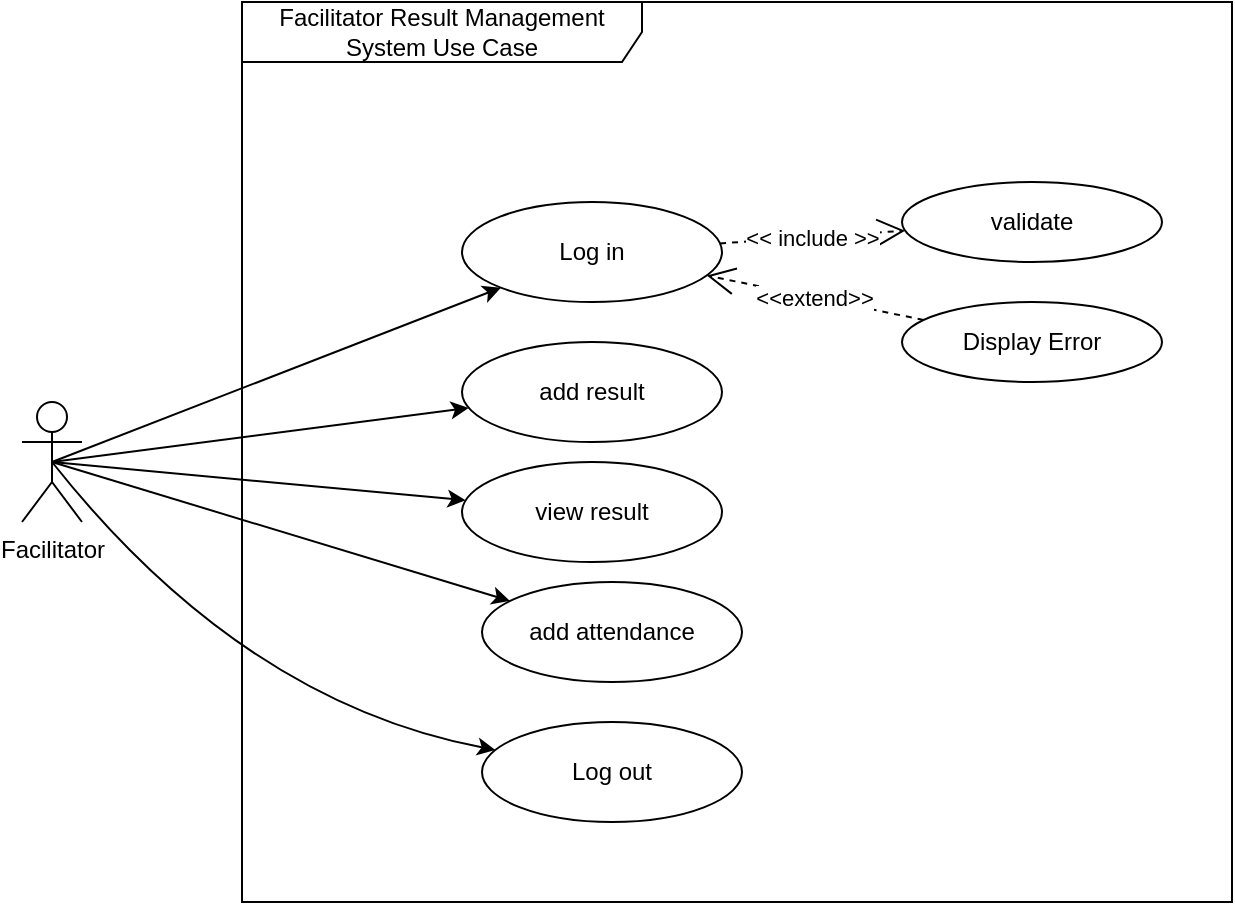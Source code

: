 <mxfile version="20.5.1" type="device"><diagram id="wByFdrCRGqwzENLNCeWW" name="Page-1"><mxGraphModel dx="821" dy="482" grid="1" gridSize="10" guides="1" tooltips="1" connect="1" arrows="1" fold="1" page="1" pageScale="1" pageWidth="1169" pageHeight="827" math="0" shadow="0"><root><mxCell id="0"/><mxCell id="1" parent="0"/><mxCell id="4ypHnjv6935AVznFy8u6-2" value="Facilitator" style="shape=umlActor;verticalLabelPosition=bottom;verticalAlign=top;html=1;" vertex="1" parent="1"><mxGeometry x="130" y="210" width="30" height="60" as="geometry"/></mxCell><mxCell id="4ypHnjv6935AVznFy8u6-3" value="Log in" style="ellipse;whiteSpace=wrap;html=1;" vertex="1" parent="1"><mxGeometry x="350" y="110" width="130" height="50" as="geometry"/></mxCell><mxCell id="4ypHnjv6935AVznFy8u6-4" value="add result" style="ellipse;whiteSpace=wrap;html=1;" vertex="1" parent="1"><mxGeometry x="350" y="180" width="130" height="50" as="geometry"/></mxCell><mxCell id="4ypHnjv6935AVznFy8u6-5" value="view result" style="ellipse;whiteSpace=wrap;html=1;" vertex="1" parent="1"><mxGeometry x="350" y="240" width="130" height="50" as="geometry"/></mxCell><mxCell id="4ypHnjv6935AVznFy8u6-6" value="add attendance" style="ellipse;whiteSpace=wrap;html=1;" vertex="1" parent="1"><mxGeometry x="360" y="300" width="130" height="50" as="geometry"/></mxCell><mxCell id="4ypHnjv6935AVznFy8u6-9" value="Log out" style="ellipse;whiteSpace=wrap;html=1;" vertex="1" parent="1"><mxGeometry x="360" y="370" width="130" height="50" as="geometry"/></mxCell><mxCell id="4ypHnjv6935AVznFy8u6-10" value="validate" style="ellipse;whiteSpace=wrap;html=1;" vertex="1" parent="1"><mxGeometry x="570" y="100" width="130" height="40" as="geometry"/></mxCell><mxCell id="4ypHnjv6935AVznFy8u6-11" style="html=1;exitX=0.5;exitY=0.5;exitPerimeter=0;jettySize=auto;orthogonalLoop=1;curved=1;fontColor=#000000;exitDx=0;exitDy=0;strokeColor=#000000;" edge="1" parent="1" source="4ypHnjv6935AVznFy8u6-2" target="4ypHnjv6935AVznFy8u6-3"><mxGeometry relative="1" as="geometry"><mxPoint x="160" y="215" as="sourcePoint"/><mxPoint x="245" y="205" as="targetPoint"/><Array as="points"><mxPoint x="300" y="180"/></Array></mxGeometry></mxCell><mxCell id="4ypHnjv6935AVznFy8u6-12" style="html=1;exitX=0.5;exitY=0.5;exitPerimeter=0;jettySize=auto;orthogonalLoop=1;curved=1;fontColor=#000000;exitDx=0;exitDy=0;strokeColor=#000000;" edge="1" parent="1" source="4ypHnjv6935AVznFy8u6-2" target="4ypHnjv6935AVznFy8u6-4"><mxGeometry relative="1" as="geometry"><mxPoint x="205" y="250" as="sourcePoint"/><mxPoint x="384.214" y="164.466" as="targetPoint"/></mxGeometry></mxCell><mxCell id="4ypHnjv6935AVznFy8u6-13" style="html=1;exitX=0.5;exitY=0.5;exitPerimeter=0;jettySize=auto;orthogonalLoop=1;curved=1;fontColor=#000000;exitDx=0;exitDy=0;strokeColor=#000000;" edge="1" parent="1" source="4ypHnjv6935AVznFy8u6-2" target="4ypHnjv6935AVznFy8u6-5"><mxGeometry relative="1" as="geometry"><mxPoint x="215" y="260" as="sourcePoint"/><mxPoint x="374.936" y="234.556" as="targetPoint"/></mxGeometry></mxCell><mxCell id="4ypHnjv6935AVznFy8u6-14" style="html=1;exitX=0.5;exitY=0.5;exitPerimeter=0;jettySize=auto;orthogonalLoop=1;curved=1;fontColor=#000000;exitDx=0;exitDy=0;strokeColor=#000000;" edge="1" parent="1" source="4ypHnjv6935AVznFy8u6-2" target="4ypHnjv6935AVznFy8u6-6"><mxGeometry relative="1" as="geometry"><mxPoint x="225" y="270" as="sourcePoint"/><mxPoint x="384.936" y="244.556" as="targetPoint"/></mxGeometry></mxCell><mxCell id="4ypHnjv6935AVznFy8u6-17" style="html=1;exitX=0.5;exitY=0.5;exitPerimeter=0;jettySize=auto;orthogonalLoop=1;curved=1;fontColor=#000000;exitDx=0;exitDy=0;strokeColor=#000000;" edge="1" parent="1" source="4ypHnjv6935AVznFy8u6-2" target="4ypHnjv6935AVznFy8u6-9"><mxGeometry relative="1" as="geometry"><mxPoint x="255" y="300" as="sourcePoint"/><mxPoint x="414.936" y="274.556" as="targetPoint"/><Array as="points"><mxPoint x="240" y="360"/></Array></mxGeometry></mxCell><mxCell id="4ypHnjv6935AVznFy8u6-18" value="&amp;lt;&amp;lt; include &amp;gt;&amp;gt;" style="endArrow=open;endSize=12;dashed=1;html=1;fontColor=#000000;strokeColor=#000000;" edge="1" parent="1" source="4ypHnjv6935AVznFy8u6-3" target="4ypHnjv6935AVznFy8u6-10"><mxGeometry width="160" relative="1" as="geometry"><mxPoint x="365" y="115" as="sourcePoint"/><mxPoint x="492.574" y="96.716" as="targetPoint"/></mxGeometry></mxCell><mxCell id="4ypHnjv6935AVznFy8u6-19" value="Facilitator Result Management System Use Case" style="shape=umlFrame;whiteSpace=wrap;html=1;strokeWidth=1;fillColor=none;width=200;height=30;fontColor=#000000;strokeColor=#000000;" vertex="1" parent="1"><mxGeometry x="240" y="10" width="495" height="450" as="geometry"/></mxCell><mxCell id="4ypHnjv6935AVznFy8u6-20" value="&amp;lt;&amp;lt;extend&amp;gt;&amp;gt;" style="endArrow=open;endSize=12;dashed=1;html=1;fontColor=#000000;strokeColor=#000000;" edge="1" parent="1" source="4ypHnjv6935AVznFy8u6-21" target="4ypHnjv6935AVznFy8u6-3"><mxGeometry width="160" relative="1" as="geometry"><mxPoint x="580" y="180" as="sourcePoint"/><mxPoint x="581.539" y="134.327" as="targetPoint"/></mxGeometry></mxCell><mxCell id="4ypHnjv6935AVznFy8u6-21" value="Display Error" style="ellipse;whiteSpace=wrap;html=1;" vertex="1" parent="1"><mxGeometry x="570" y="160" width="130" height="40" as="geometry"/></mxCell></root></mxGraphModel></diagram></mxfile>